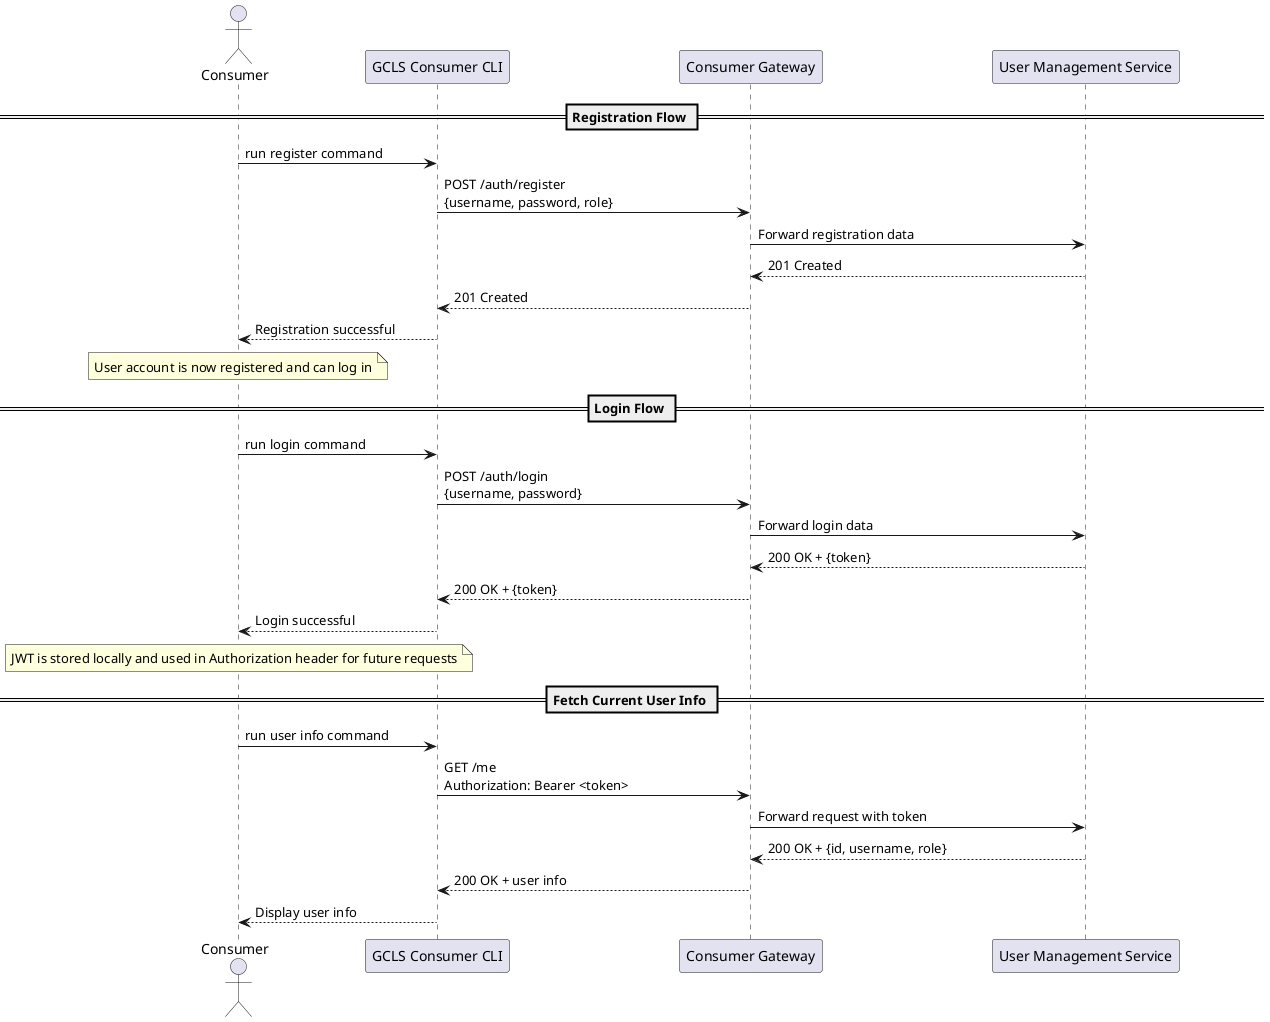 @startuml login-consumer-cli

skinparam Shadowing false
skinparam ParticipantPadding 80
skinparam BoxPadding 10

actor "Consumer" as User
participant "GCLS Consumer CLI" as CLI
participant "Consumer Gateway" as Gateway
participant "User Management Service" as UserMgmt

== Registration Flow ==

User -> CLI: run register command
CLI -> Gateway: POST /auth/register\n{username, password, role}
Gateway -> UserMgmt: Forward registration data
UserMgmt --> Gateway: 201 Created
Gateway --> CLI: 201 Created
CLI --> User: Registration successful

note over User: User account is now registered and can log in

== Login Flow ==

User -> CLI: run login command
CLI -> Gateway: POST /auth/login\n{username, password}
Gateway -> UserMgmt: Forward login data
UserMgmt --> Gateway: 200 OK + {token}
Gateway --> CLI: 200 OK + {token}
CLI --> User: Login successful

note over User: JWT is stored locally and used in Authorization header for future requests

== Fetch Current User Info ==

User -> CLI: run user info command
CLI -> Gateway: GET /me\nAuthorization: Bearer <token>
Gateway -> UserMgmt: Forward request with token
UserMgmt --> Gateway: 200 OK + {id, username, role}
Gateway --> CLI: 200 OK + user info
CLI --> User: Display user info

@enduml